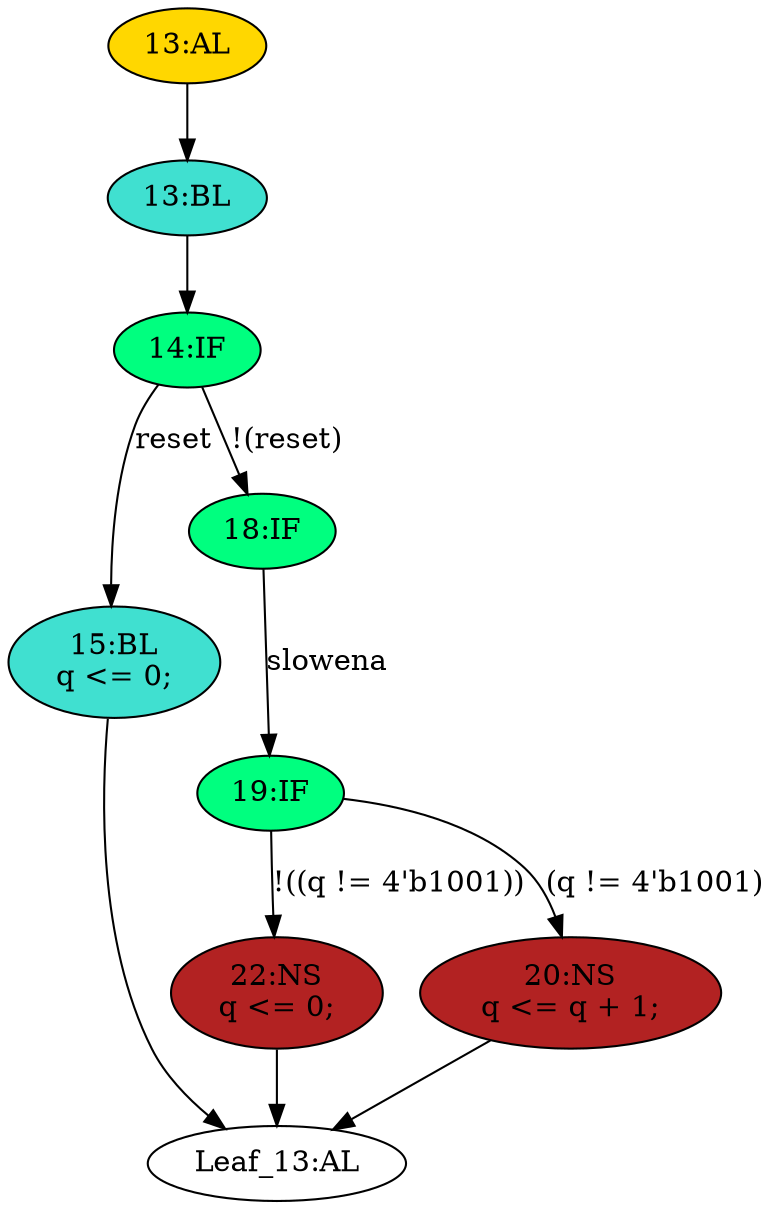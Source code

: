 strict digraph "" {
	node [label="\N"];
	"13:AL"	[ast="<pyverilog.vparser.ast.Always object at 0x7f2a93aa1390>",
		clk_sens=True,
		fillcolor=gold,
		label="13:AL",
		sens="['clk']",
		statements="[]",
		style=filled,
		typ=Always,
		use_var="['reset', 'q', 'slowena']"];
	"13:BL"	[ast="<pyverilog.vparser.ast.Block object at 0x7f2a93aa1550>",
		fillcolor=turquoise,
		label="13:BL",
		statements="[]",
		style=filled,
		typ=Block];
	"13:AL" -> "13:BL"	[cond="[]",
		lineno=None];
	"15:BL"	[ast="<pyverilog.vparser.ast.Block object at 0x7f2a93aa1b10>",
		fillcolor=turquoise,
		label="15:BL
q <= 0;",
		statements="[<pyverilog.vparser.ast.NonblockingSubstitution object at 0x7f2a93aa1b50>]",
		style=filled,
		typ=Block];
	"Leaf_13:AL"	[def_var="['q']",
		label="Leaf_13:AL"];
	"15:BL" -> "Leaf_13:AL"	[cond="[]",
		lineno=None];
	"18:IF"	[ast="<pyverilog.vparser.ast.IfStatement object at 0x7f2a93aa1610>",
		fillcolor=springgreen,
		label="18:IF",
		statements="[]",
		style=filled,
		typ=IfStatement];
	"19:IF"	[ast="<pyverilog.vparser.ast.IfStatement object at 0x7f2a93aa1690>",
		fillcolor=springgreen,
		label="19:IF",
		statements="[]",
		style=filled,
		typ=IfStatement];
	"18:IF" -> "19:IF"	[cond="['slowena']",
		label=slowena,
		lineno=18];
	"22:NS"	[ast="<pyverilog.vparser.ast.NonblockingSubstitution object at 0x7f2a93aa16d0>",
		fillcolor=firebrick,
		label="22:NS
q <= 0;",
		statements="[<pyverilog.vparser.ast.NonblockingSubstitution object at 0x7f2a93aa16d0>]",
		style=filled,
		typ=NonblockingSubstitution];
	"19:IF" -> "22:NS"	[cond="['q']",
		label="!((q != 4'b1001))",
		lineno=19];
	"20:NS"	[ast="<pyverilog.vparser.ast.NonblockingSubstitution object at 0x7f2a93aa1850>",
		fillcolor=firebrick,
		label="20:NS
q <= q + 1;",
		statements="[<pyverilog.vparser.ast.NonblockingSubstitution object at 0x7f2a93aa1850>]",
		style=filled,
		typ=NonblockingSubstitution];
	"19:IF" -> "20:NS"	[cond="['q']",
		label="(q != 4'b1001)",
		lineno=19];
	"14:IF"	[ast="<pyverilog.vparser.ast.IfStatement object at 0x7f2a93aa1590>",
		fillcolor=springgreen,
		label="14:IF",
		statements="[]",
		style=filled,
		typ=IfStatement];
	"13:BL" -> "14:IF"	[cond="[]",
		lineno=None];
	"14:IF" -> "15:BL"	[cond="['reset']",
		label=reset,
		lineno=14];
	"14:IF" -> "18:IF"	[cond="['reset']",
		label="!(reset)",
		lineno=14];
	"22:NS" -> "Leaf_13:AL"	[cond="[]",
		lineno=None];
	"20:NS" -> "Leaf_13:AL"	[cond="[]",
		lineno=None];
}
